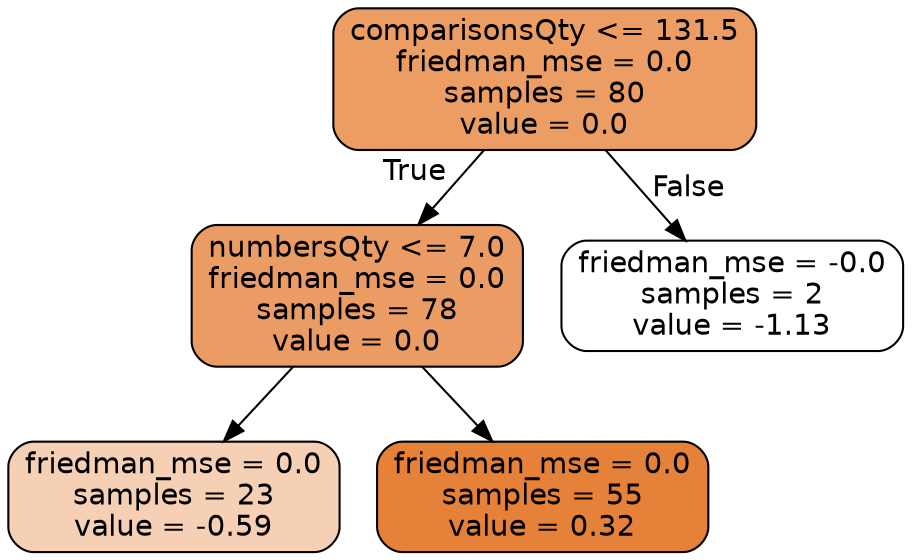digraph Tree {
node [shape=box, style="filled, rounded", color="black", fontname="helvetica"] ;
edge [fontname="helvetica"] ;
0 [label="comparisonsQty <= 131.5\nfriedman_mse = 0.0\nsamples = 80\nvalue = 0.0", fillcolor="#eb9d64"] ;
1 [label="numbersQty <= 7.0\nfriedman_mse = 0.0\nsamples = 78\nvalue = 0.0", fillcolor="#eb9c64"] ;
0 -> 1 [labeldistance=2.5, labelangle=45, headlabel="True"] ;
3 [label="friedman_mse = 0.0\nsamples = 23\nvalue = -0.59", fillcolor="#f5d0b5"] ;
1 -> 3 ;
4 [label="friedman_mse = 0.0\nsamples = 55\nvalue = 0.32", fillcolor="#e58139"] ;
1 -> 4 ;
2 [label="friedman_mse = -0.0\nsamples = 2\nvalue = -1.13", fillcolor="#ffffff"] ;
0 -> 2 [labeldistance=2.5, labelangle=-45, headlabel="False"] ;
}
